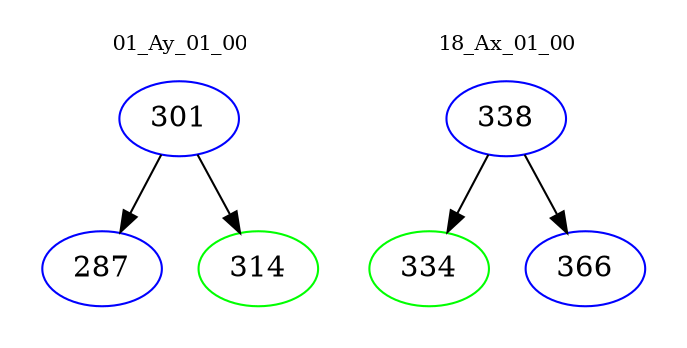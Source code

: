 digraph{
subgraph cluster_0 {
color = white
label = "01_Ay_01_00";
fontsize=10;
T0_301 [label="301", color="blue"]
T0_301 -> T0_287 [color="black"]
T0_287 [label="287", color="blue"]
T0_301 -> T0_314 [color="black"]
T0_314 [label="314", color="green"]
}
subgraph cluster_1 {
color = white
label = "18_Ax_01_00";
fontsize=10;
T1_338 [label="338", color="blue"]
T1_338 -> T1_334 [color="black"]
T1_334 [label="334", color="green"]
T1_338 -> T1_366 [color="black"]
T1_366 [label="366", color="blue"]
}
}
